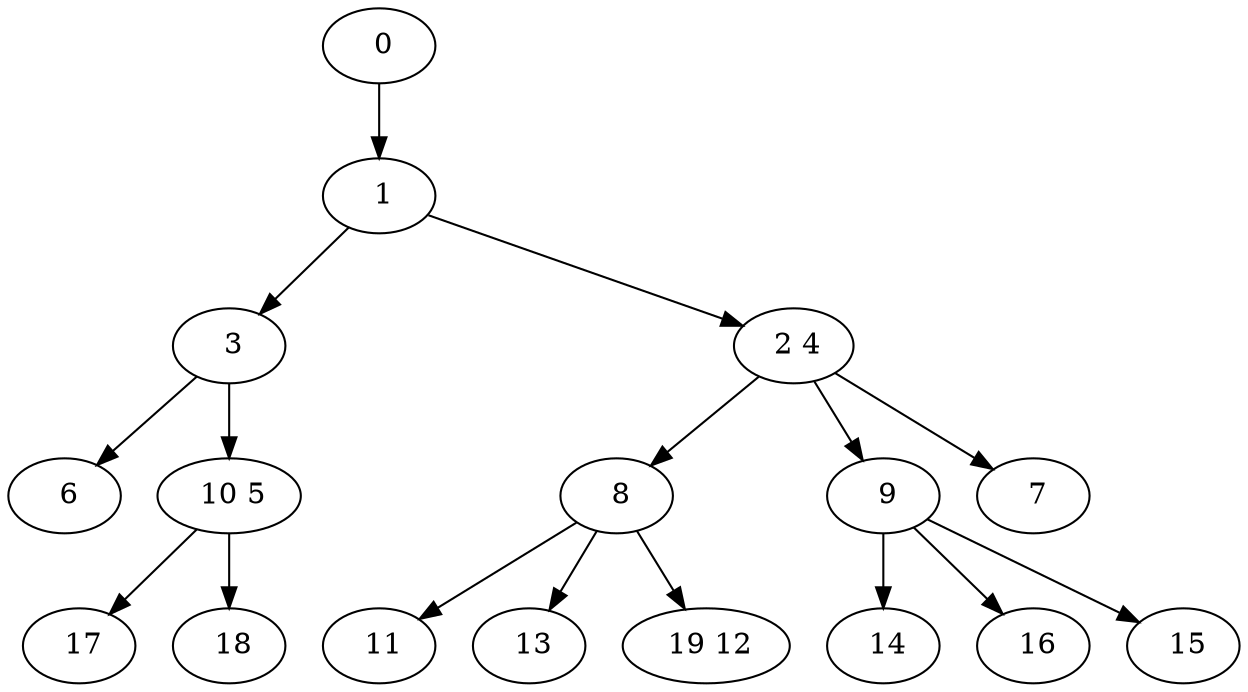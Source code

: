 digraph mytree {
" 0" -> " 1";
" 1" -> " 3";
" 1" -> " 2 4";
" 3" -> " 6";
" 3" -> " 10 5";
" 2 4" -> " 8";
" 2 4" -> " 9";
" 2 4" -> " 7";
" 6";
" 10 5" -> " 17";
" 10 5" -> " 18";
" 8" -> " 11";
" 8" -> " 13";
" 8" -> " 19 12";
" 11";
" 13";
" 19 12";
" 9" -> " 14";
" 9" -> " 16";
" 9" -> " 15";
" 14";
" 16";
" 17";
" 18";
" 15";
" 7";
}

